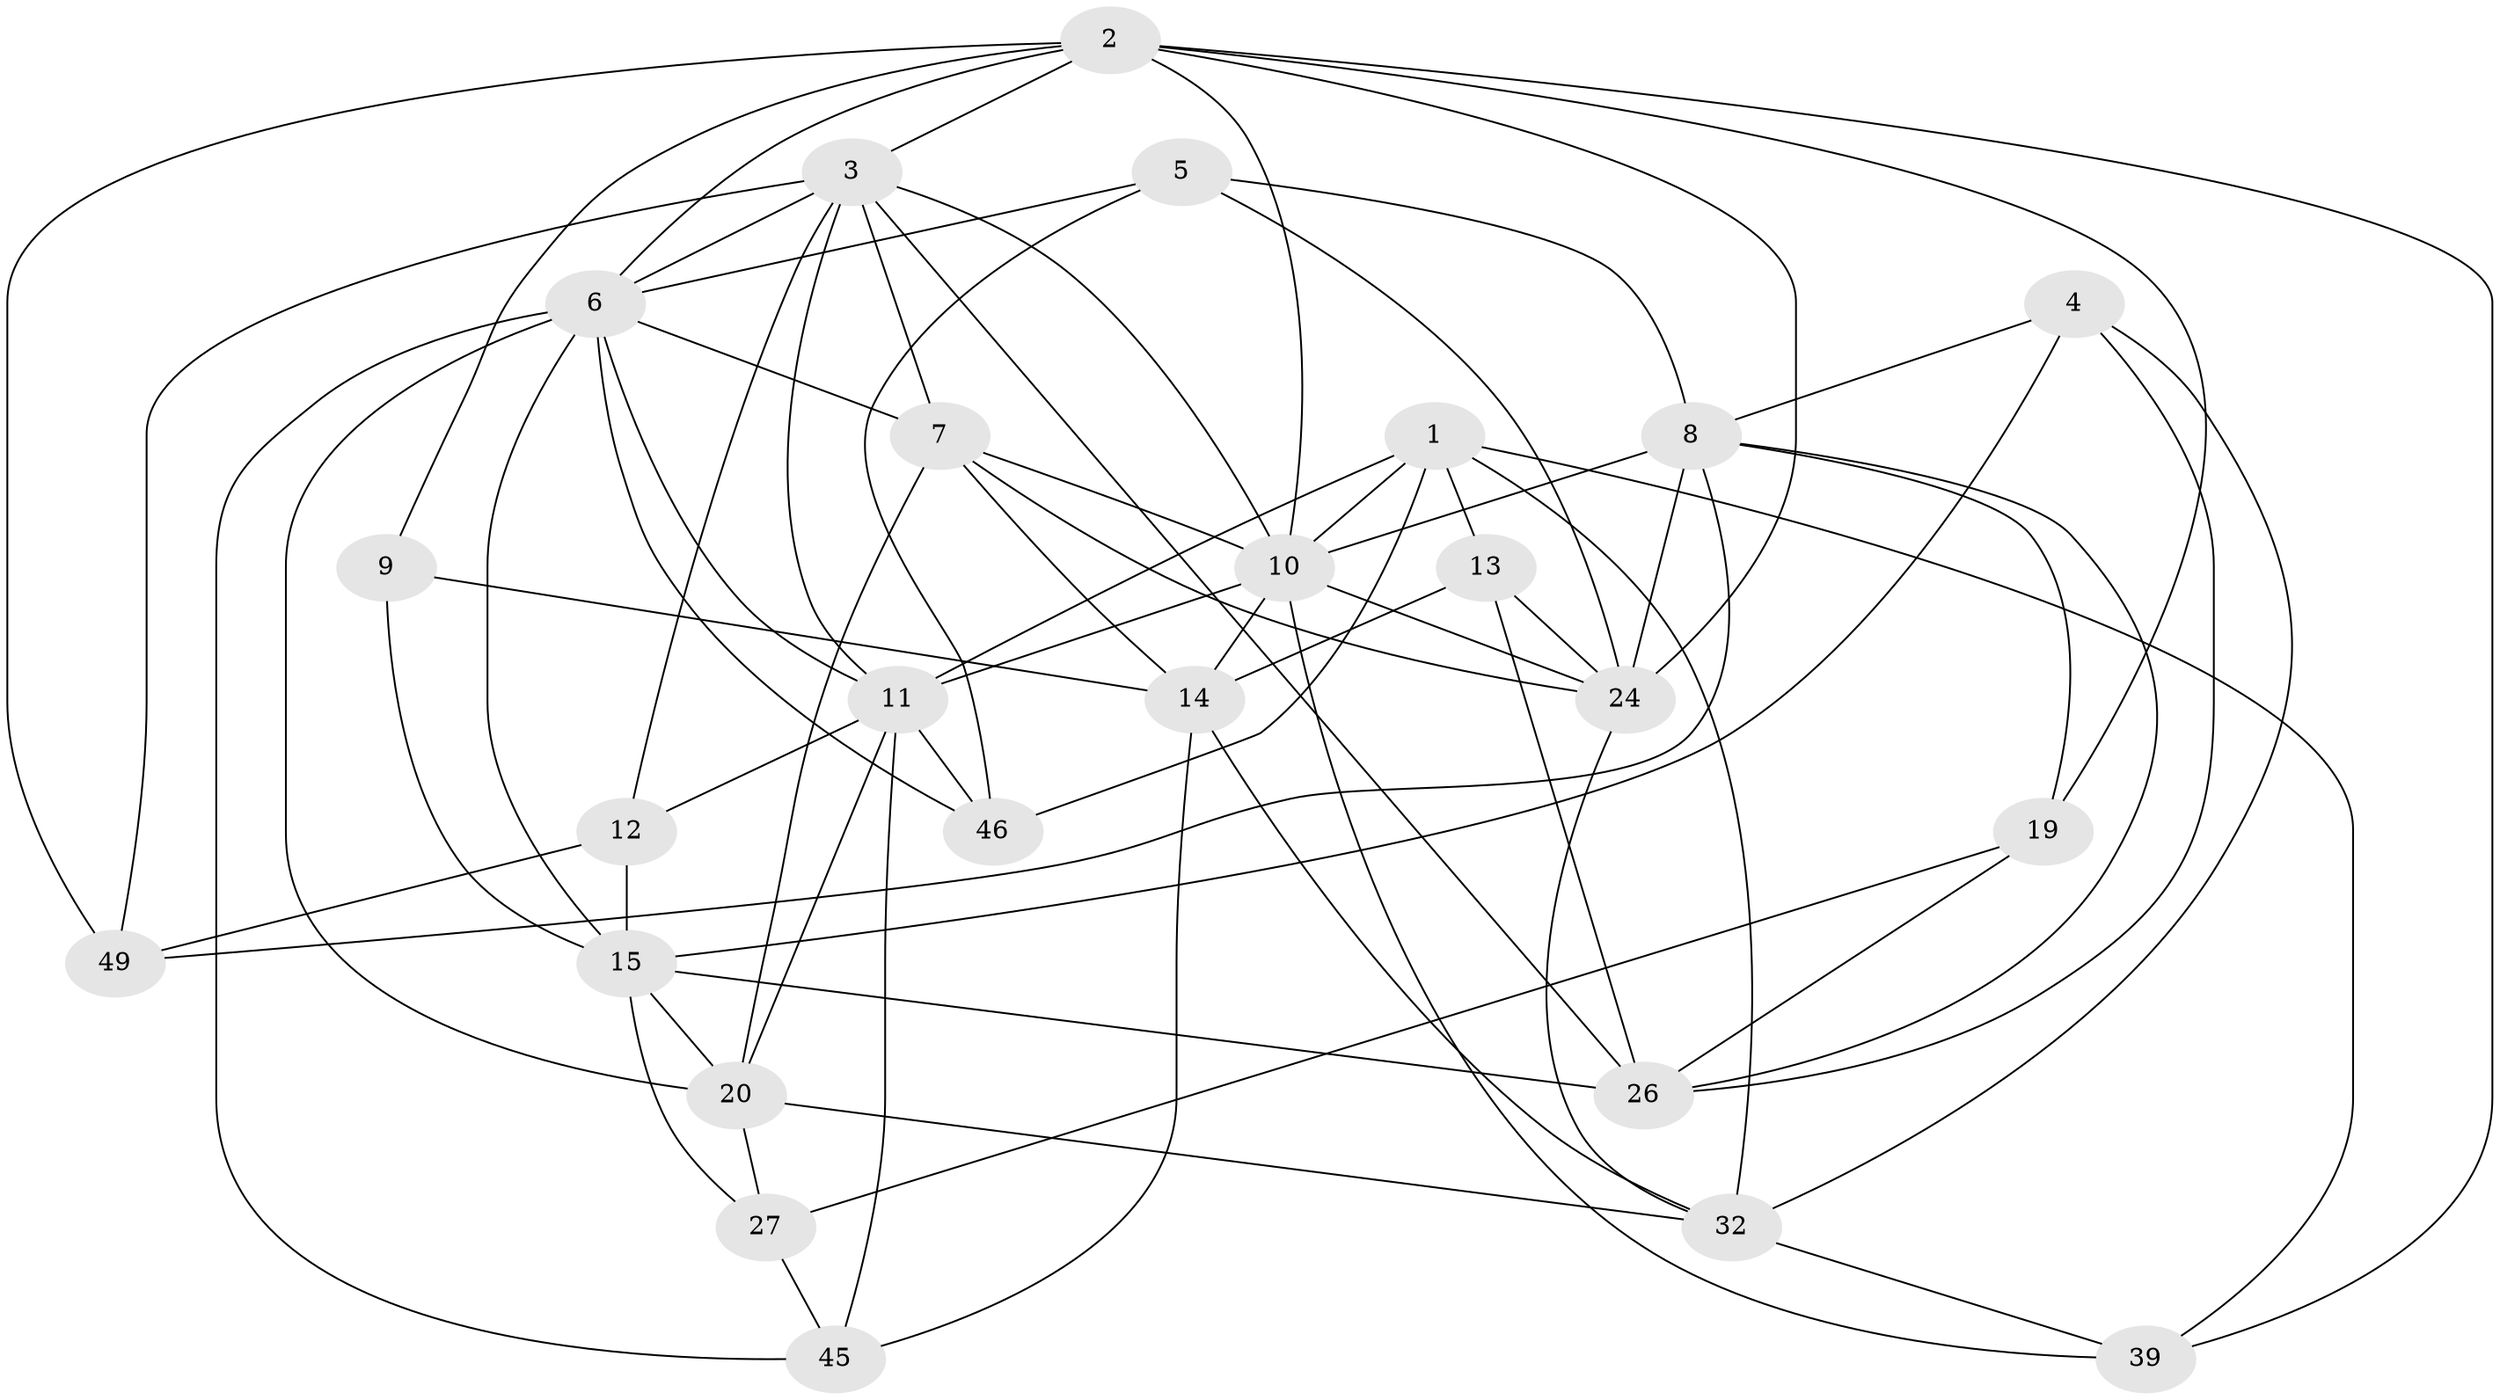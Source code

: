 // original degree distribution, {4: 1.0}
// Generated by graph-tools (version 1.1) at 2025/16/03/09/25 04:16:18]
// undirected, 25 vertices, 71 edges
graph export_dot {
graph [start="1"]
  node [color=gray90,style=filled];
  1 [super="+16"];
  2 [super="+44"];
  3 [super="+17"];
  4;
  5;
  6 [super="+28+36"];
  7 [super="+47+22"];
  8 [super="+18"];
  9;
  10 [super="+25+23+21"];
  11 [super="+33+50"];
  12;
  13;
  14 [super="+30"];
  15 [super="+41+42"];
  19;
  20 [super="+31"];
  24 [super="+37+35"];
  26 [super="+34"];
  27;
  32 [super="+40"];
  39;
  45;
  46;
  49;
  1 -- 39;
  1 -- 13;
  1 -- 46;
  1 -- 11;
  1 -- 10;
  1 -- 32;
  2 -- 3;
  2 -- 9;
  2 -- 10;
  2 -- 49;
  2 -- 19;
  2 -- 6;
  2 -- 39;
  2 -- 24;
  3 -- 6;
  3 -- 49;
  3 -- 7;
  3 -- 26;
  3 -- 11;
  3 -- 12;
  3 -- 10;
  4 -- 8;
  4 -- 26;
  4 -- 15;
  4 -- 32;
  5 -- 8;
  5 -- 46;
  5 -- 24;
  5 -- 6;
  6 -- 45;
  6 -- 46;
  6 -- 11;
  6 -- 7 [weight=2];
  6 -- 20;
  6 -- 15;
  7 -- 20;
  7 -- 14;
  7 -- 24 [weight=2];
  7 -- 10;
  8 -- 10 [weight=2];
  8 -- 26;
  8 -- 49;
  8 -- 19;
  8 -- 24;
  9 -- 15 [weight=2];
  9 -- 14;
  10 -- 24;
  10 -- 11;
  10 -- 14;
  10 -- 39;
  11 -- 45;
  11 -- 46;
  11 -- 12;
  11 -- 20;
  12 -- 49;
  12 -- 15;
  13 -- 26;
  13 -- 24;
  13 -- 14;
  14 -- 32;
  14 -- 45;
  15 -- 20;
  15 -- 26;
  15 -- 27;
  19 -- 27;
  19 -- 26;
  20 -- 32;
  20 -- 27;
  24 -- 32;
  27 -- 45;
  32 -- 39;
}
